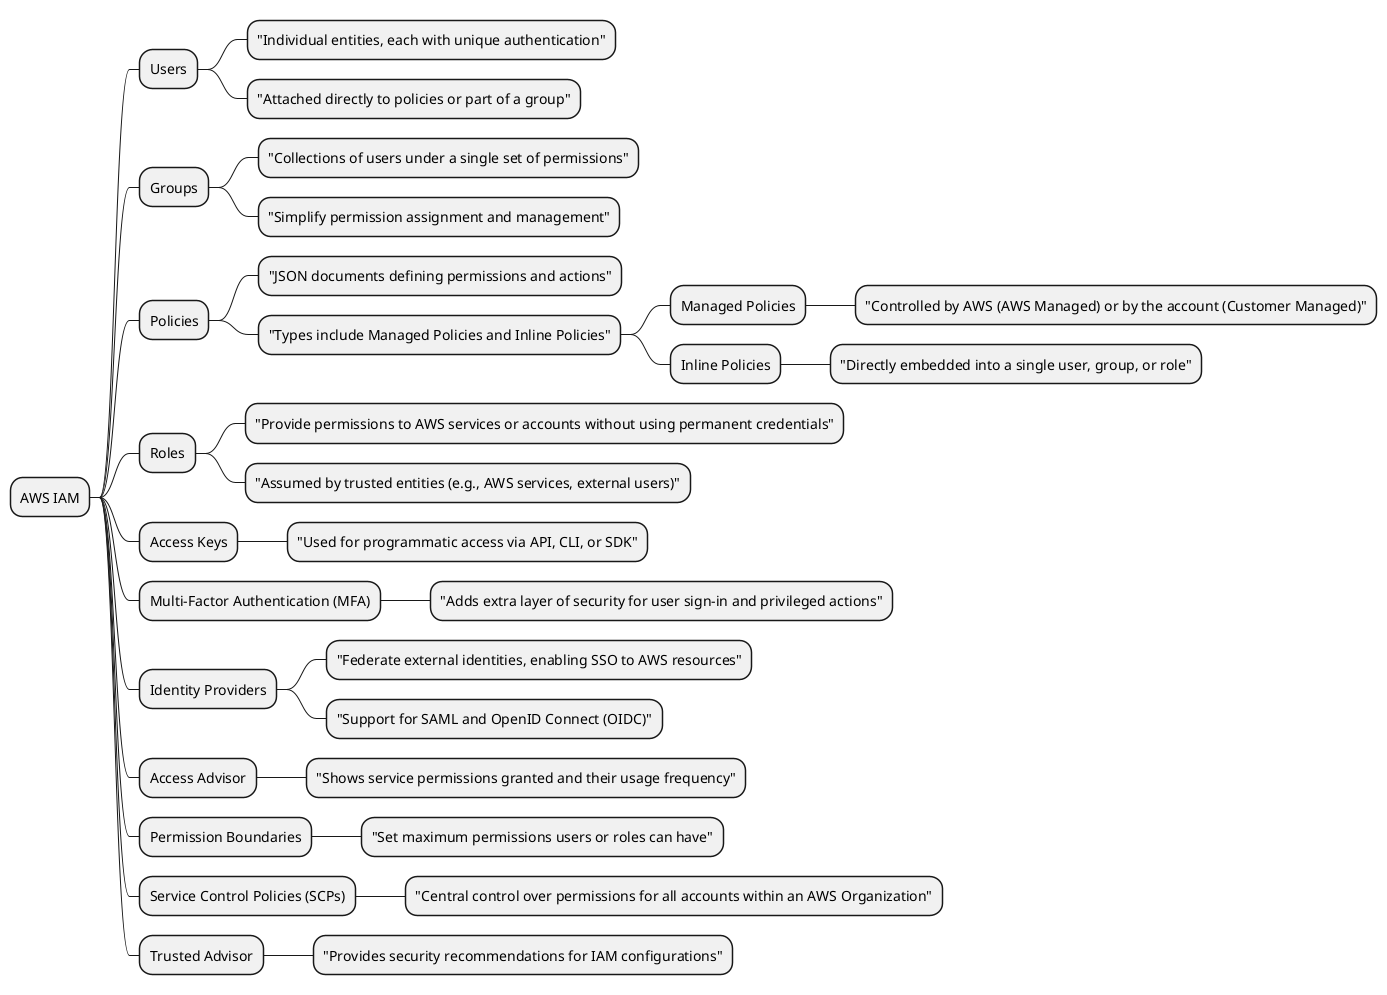 @startmindmap
+ AWS IAM
++ Users
+++ "Individual entities, each with unique authentication"
+++ "Attached directly to policies or part of a group"
++ Groups
+++ "Collections of users under a single set of permissions"
+++ "Simplify permission assignment and management"
++ Policies
+++ "JSON documents defining permissions and actions"
+++ "Types include Managed Policies and Inline Policies"
++++ Managed Policies
+++++ "Controlled by AWS (AWS Managed) or by the account (Customer Managed)"
++++ Inline Policies
+++++ "Directly embedded into a single user, group, or role"
++ Roles
+++ "Provide permissions to AWS services or accounts without using permanent credentials"
+++ "Assumed by trusted entities (e.g., AWS services, external users)"
++ Access Keys
+++ "Used for programmatic access via API, CLI, or SDK"
++ Multi-Factor Authentication (MFA)
+++ "Adds extra layer of security for user sign-in and privileged actions"
++ Identity Providers
+++ "Federate external identities, enabling SSO to AWS resources"
+++ "Support for SAML and OpenID Connect (OIDC)"
++ Access Advisor
+++ "Shows service permissions granted and their usage frequency"
++ Permission Boundaries
+++ "Set maximum permissions users or roles can have"
++ Service Control Policies (SCPs)
+++ "Central control over permissions for all accounts within an AWS Organization"
++ Trusted Advisor
+++ "Provides security recommendations for IAM configurations"
@endmindmap
